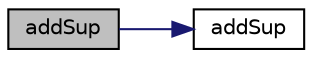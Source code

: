 digraph "addSup"
{
  bgcolor="transparent";
  edge [fontname="Helvetica",fontsize="10",labelfontname="Helvetica",labelfontsize="10"];
  node [fontname="Helvetica",fontsize="10",shape=record];
  rankdir="LR";
  Node988 [label="addSup",height=0.2,width=0.4,color="black", fillcolor="grey75", style="filled", fontcolor="black"];
  Node988 -> Node989 [color="midnightblue",fontsize="10",style="solid",fontname="Helvetica"];
  Node989 [label="addSup",height=0.2,width=0.4,color="black",URL="$a22661.html#a6944ee16225e24c97df423c35d4cd199"];
}
